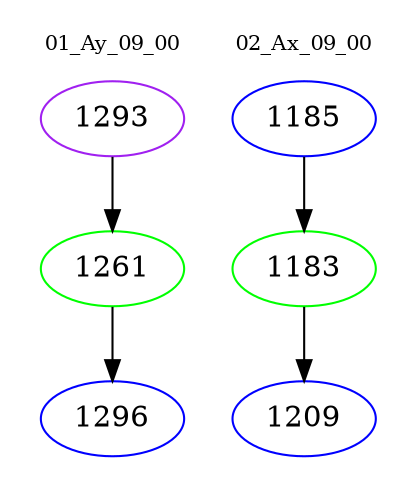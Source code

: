 digraph{
subgraph cluster_0 {
color = white
label = "01_Ay_09_00";
fontsize=10;
T0_1293 [label="1293", color="purple"]
T0_1293 -> T0_1261 [color="black"]
T0_1261 [label="1261", color="green"]
T0_1261 -> T0_1296 [color="black"]
T0_1296 [label="1296", color="blue"]
}
subgraph cluster_1 {
color = white
label = "02_Ax_09_00";
fontsize=10;
T1_1185 [label="1185", color="blue"]
T1_1185 -> T1_1183 [color="black"]
T1_1183 [label="1183", color="green"]
T1_1183 -> T1_1209 [color="black"]
T1_1209 [label="1209", color="blue"]
}
}
